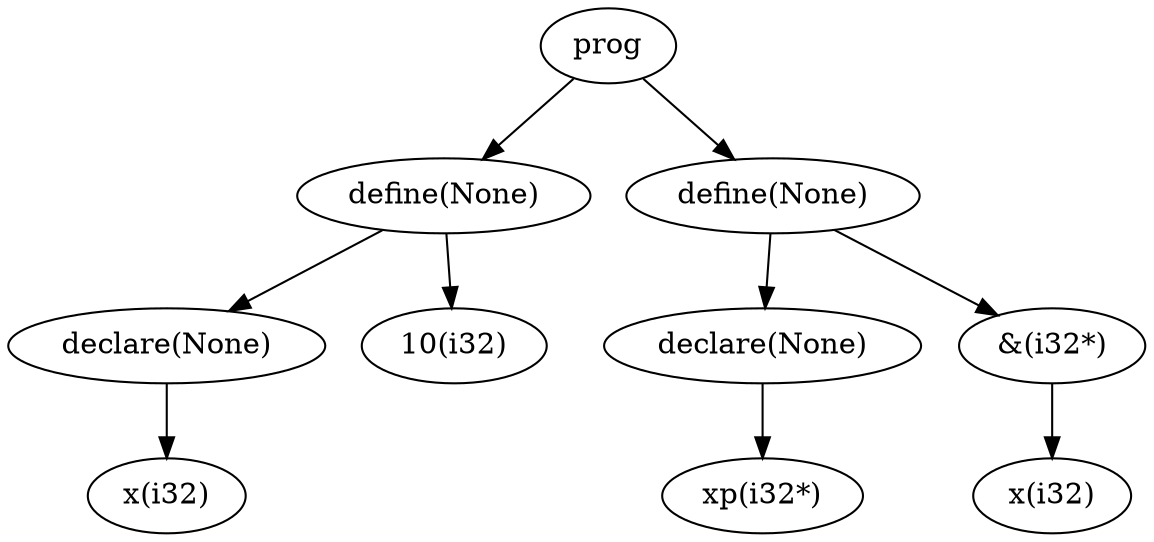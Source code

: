 digraph AST {
	node0[label="prog"]
	node1[label="define(None)"]
	node0->node1
	node2[label="declare(None)"]
	node1->node2
	node3[label="x(i32)"]
	node2->node3
	node4[label="10(i32)"]
	node1->node4
	node5[label="define(None)"]
	node0->node5
	node6[label="declare(None)"]
	node5->node6
	node7[label="xp(i32*)"]
	node6->node7
	node8[label="&(i32*)"]
	node5->node8
	node9[label="x(i32)"]
	node8->node9
}